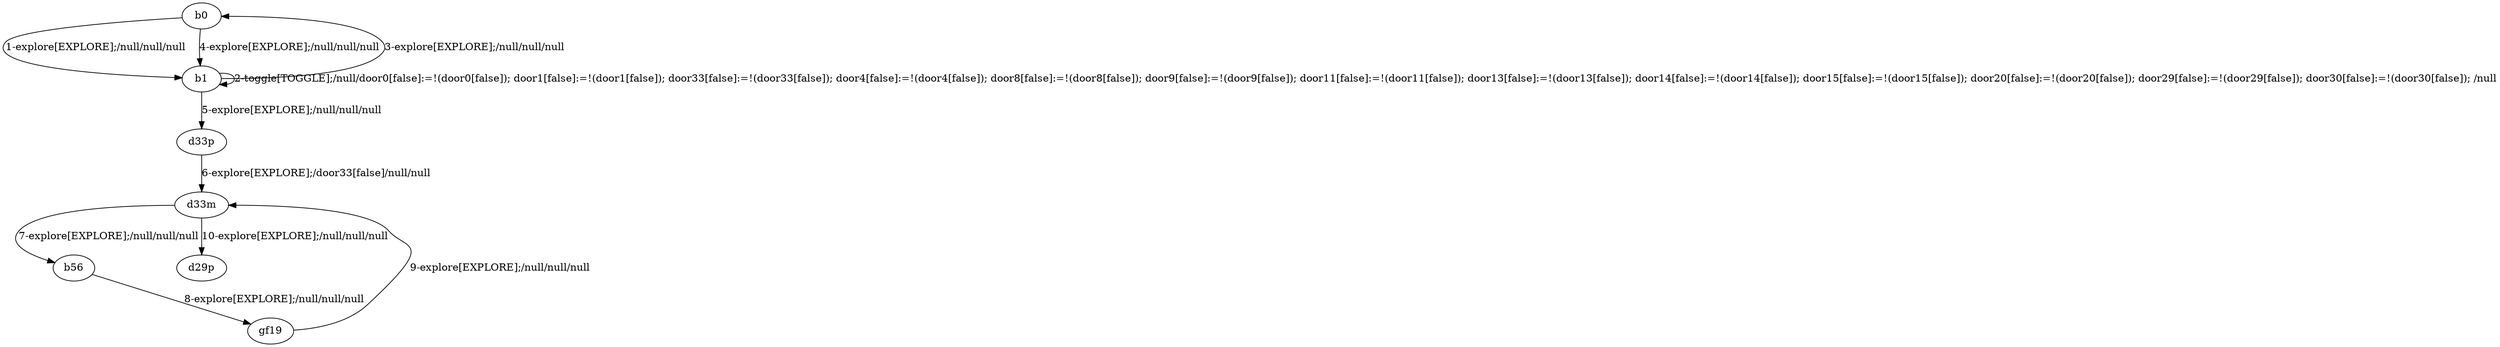 # Total number of goals covered by this test: 1
# gf19 --> d33m

digraph g {
"b0" -> "b1" [label = "1-explore[EXPLORE];/null/null/null"];
"b1" -> "b1" [label = "2-toggle[TOGGLE];/null/door0[false]:=!(door0[false]); door1[false]:=!(door1[false]); door33[false]:=!(door33[false]); door4[false]:=!(door4[false]); door8[false]:=!(door8[false]); door9[false]:=!(door9[false]); door11[false]:=!(door11[false]); door13[false]:=!(door13[false]); door14[false]:=!(door14[false]); door15[false]:=!(door15[false]); door20[false]:=!(door20[false]); door29[false]:=!(door29[false]); door30[false]:=!(door30[false]); /null"];
"b1" -> "b0" [label = "3-explore[EXPLORE];/null/null/null"];
"b0" -> "b1" [label = "4-explore[EXPLORE];/null/null/null"];
"b1" -> "d33p" [label = "5-explore[EXPLORE];/null/null/null"];
"d33p" -> "d33m" [label = "6-explore[EXPLORE];/door33[false]/null/null"];
"d33m" -> "b56" [label = "7-explore[EXPLORE];/null/null/null"];
"b56" -> "gf19" [label = "8-explore[EXPLORE];/null/null/null"];
"gf19" -> "d33m" [label = "9-explore[EXPLORE];/null/null/null"];
"d33m" -> "d29p" [label = "10-explore[EXPLORE];/null/null/null"];
}